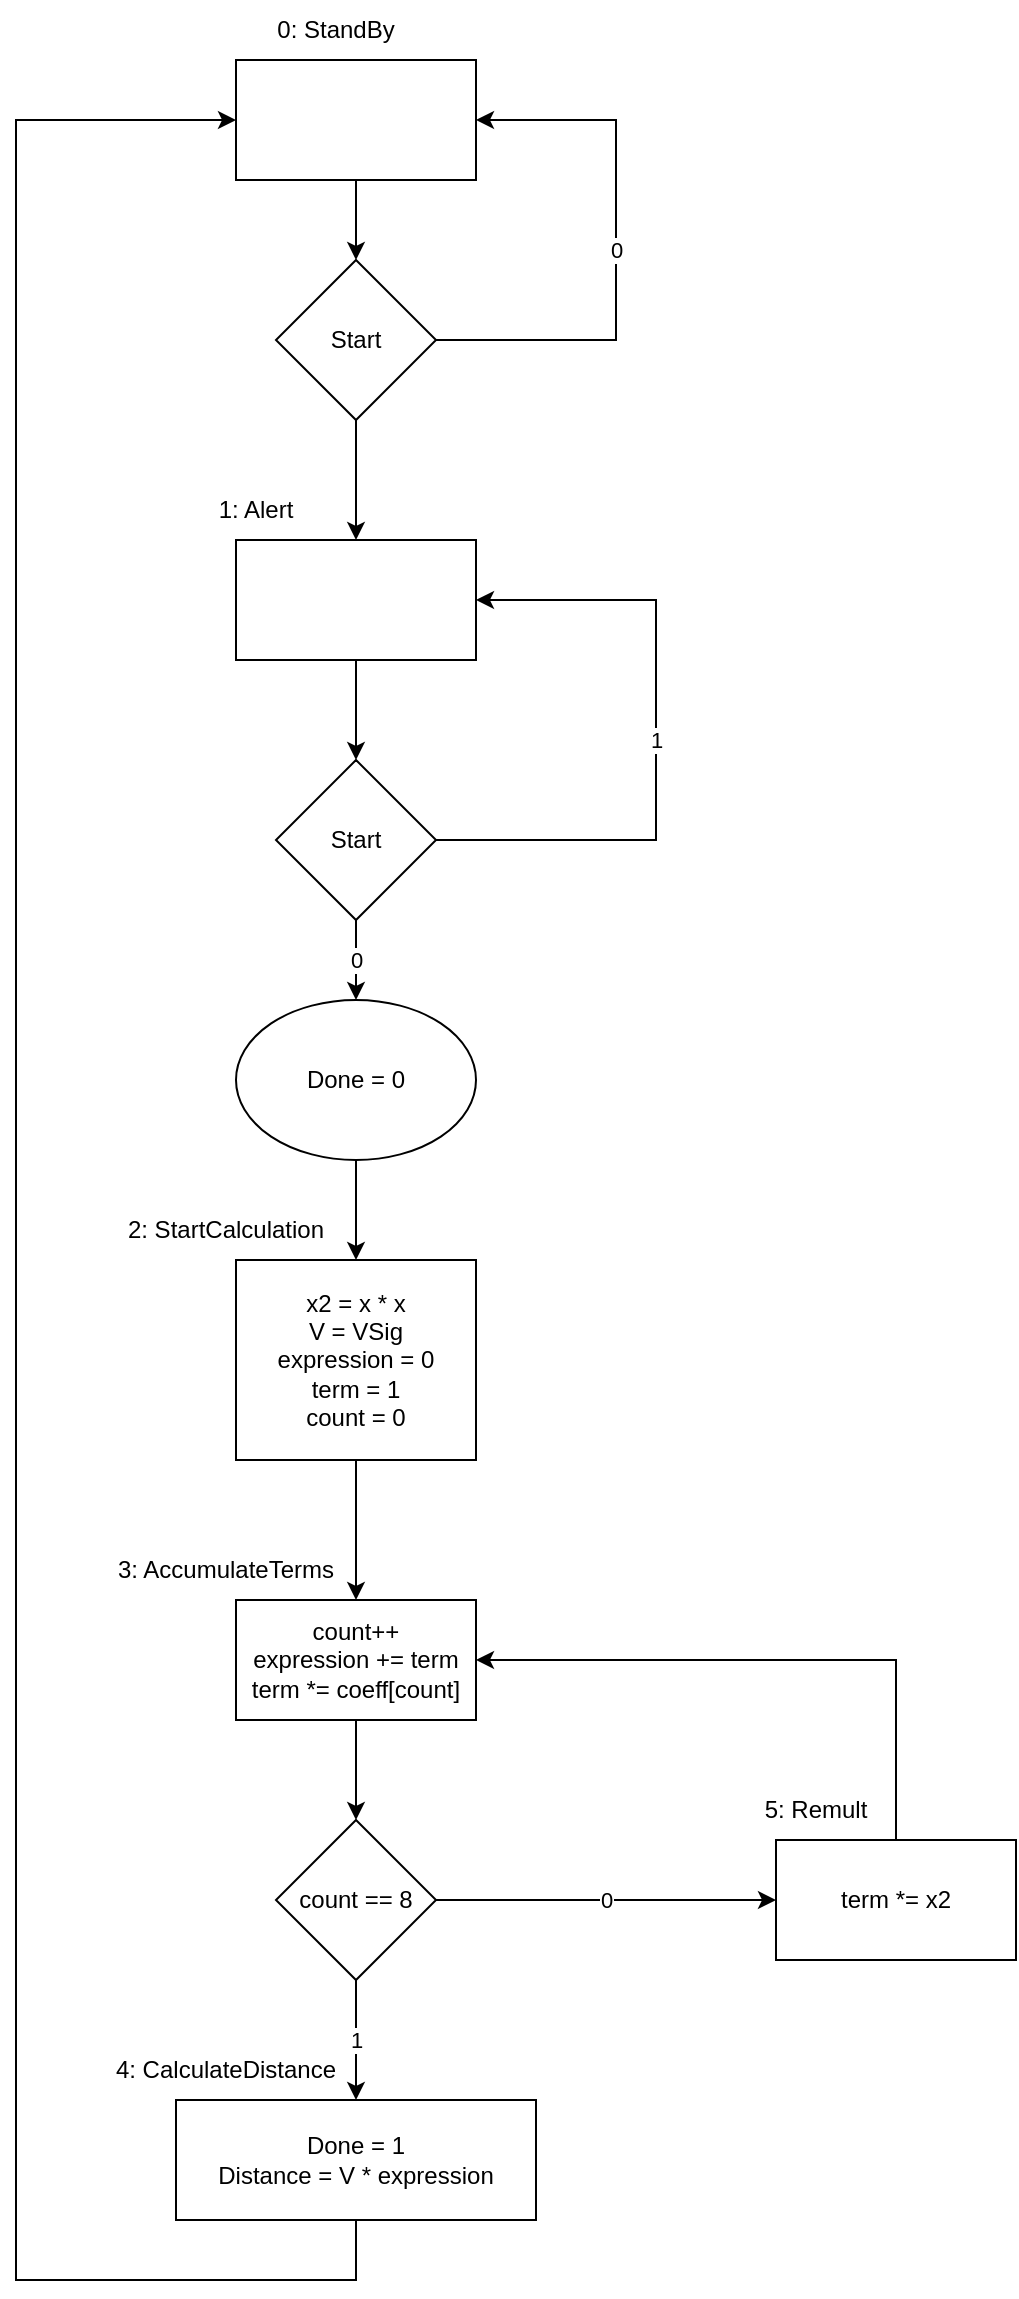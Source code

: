 <mxfile version="21.5.0" type="device">
  <diagram name="Page-1" id="zw51NfqibXRPmZcE5drl">
    <mxGraphModel dx="1050" dy="587" grid="1" gridSize="10" guides="1" tooltips="1" connect="1" arrows="1" fold="1" page="1" pageScale="1" pageWidth="11000" pageHeight="3000" math="0" shadow="0">
      <root>
        <mxCell id="0" />
        <mxCell id="1" parent="0" />
        <mxCell id="bb0tBTg2vlkdKOT8BqqY-5" style="edgeStyle=orthogonalEdgeStyle;rounded=0;orthogonalLoop=1;jettySize=auto;html=1;exitX=0.5;exitY=1;exitDx=0;exitDy=0;entryX=0.5;entryY=0;entryDx=0;entryDy=0;" edge="1" parent="1" source="bb0tBTg2vlkdKOT8BqqY-1" target="bb0tBTg2vlkdKOT8BqqY-4">
          <mxGeometry relative="1" as="geometry" />
        </mxCell>
        <mxCell id="bb0tBTg2vlkdKOT8BqqY-1" value="" style="rounded=0;whiteSpace=wrap;html=1;" vertex="1" parent="1">
          <mxGeometry x="430" y="200" width="120" height="60" as="geometry" />
        </mxCell>
        <mxCell id="bb0tBTg2vlkdKOT8BqqY-6" value="0" style="edgeStyle=orthogonalEdgeStyle;rounded=0;orthogonalLoop=1;jettySize=auto;html=1;exitX=1;exitY=0.5;exitDx=0;exitDy=0;entryX=1;entryY=0.5;entryDx=0;entryDy=0;" edge="1" parent="1" source="bb0tBTg2vlkdKOT8BqqY-4" target="bb0tBTg2vlkdKOT8BqqY-1">
          <mxGeometry relative="1" as="geometry">
            <Array as="points">
              <mxPoint x="620" y="340" />
              <mxPoint x="620" y="230" />
            </Array>
          </mxGeometry>
        </mxCell>
        <mxCell id="bb0tBTg2vlkdKOT8BqqY-8" style="edgeStyle=orthogonalEdgeStyle;rounded=0;orthogonalLoop=1;jettySize=auto;html=1;exitX=0.5;exitY=1;exitDx=0;exitDy=0;entryX=0.5;entryY=0;entryDx=0;entryDy=0;" edge="1" parent="1" source="bb0tBTg2vlkdKOT8BqqY-4" target="bb0tBTg2vlkdKOT8BqqY-7">
          <mxGeometry relative="1" as="geometry" />
        </mxCell>
        <mxCell id="bb0tBTg2vlkdKOT8BqqY-4" value="Start" style="rhombus;whiteSpace=wrap;html=1;" vertex="1" parent="1">
          <mxGeometry x="450" y="300" width="80" height="80" as="geometry" />
        </mxCell>
        <mxCell id="bb0tBTg2vlkdKOT8BqqY-13" style="edgeStyle=orthogonalEdgeStyle;rounded=0;orthogonalLoop=1;jettySize=auto;html=1;exitX=0.5;exitY=1;exitDx=0;exitDy=0;entryX=0.5;entryY=0;entryDx=0;entryDy=0;" edge="1" parent="1" source="bb0tBTg2vlkdKOT8BqqY-7" target="bb0tBTg2vlkdKOT8BqqY-12">
          <mxGeometry relative="1" as="geometry" />
        </mxCell>
        <mxCell id="bb0tBTg2vlkdKOT8BqqY-7" value="" style="rounded=0;whiteSpace=wrap;html=1;" vertex="1" parent="1">
          <mxGeometry x="430" y="440" width="120" height="60" as="geometry" />
        </mxCell>
        <mxCell id="bb0tBTg2vlkdKOT8BqqY-9" value="0: StandBy" style="text;html=1;strokeColor=none;fillColor=none;align=center;verticalAlign=middle;whiteSpace=wrap;rounded=0;" vertex="1" parent="1">
          <mxGeometry x="430" y="170" width="100" height="30" as="geometry" />
        </mxCell>
        <mxCell id="bb0tBTg2vlkdKOT8BqqY-10" value="1: Alert" style="text;html=1;strokeColor=none;fillColor=none;align=center;verticalAlign=middle;whiteSpace=wrap;rounded=0;" vertex="1" parent="1">
          <mxGeometry x="390" y="410" width="100" height="30" as="geometry" />
        </mxCell>
        <mxCell id="bb0tBTg2vlkdKOT8BqqY-14" value="1" style="edgeStyle=orthogonalEdgeStyle;rounded=0;orthogonalLoop=1;jettySize=auto;html=1;exitX=1;exitY=0.5;exitDx=0;exitDy=0;entryX=1;entryY=0.5;entryDx=0;entryDy=0;" edge="1" parent="1" source="bb0tBTg2vlkdKOT8BqqY-12" target="bb0tBTg2vlkdKOT8BqqY-7">
          <mxGeometry relative="1" as="geometry">
            <Array as="points">
              <mxPoint x="640" y="590" />
              <mxPoint x="640" y="470" />
            </Array>
          </mxGeometry>
        </mxCell>
        <mxCell id="bb0tBTg2vlkdKOT8BqqY-20" value="0" style="edgeStyle=orthogonalEdgeStyle;rounded=0;orthogonalLoop=1;jettySize=auto;html=1;exitX=0.5;exitY=1;exitDx=0;exitDy=0;entryX=0.5;entryY=0;entryDx=0;entryDy=0;" edge="1" parent="1" source="bb0tBTg2vlkdKOT8BqqY-12" target="bb0tBTg2vlkdKOT8BqqY-19">
          <mxGeometry relative="1" as="geometry" />
        </mxCell>
        <mxCell id="bb0tBTg2vlkdKOT8BqqY-12" value="Start" style="rhombus;whiteSpace=wrap;html=1;" vertex="1" parent="1">
          <mxGeometry x="450" y="550" width="80" height="80" as="geometry" />
        </mxCell>
        <mxCell id="bb0tBTg2vlkdKOT8BqqY-25" style="edgeStyle=orthogonalEdgeStyle;rounded=0;orthogonalLoop=1;jettySize=auto;html=1;exitX=0.5;exitY=1;exitDx=0;exitDy=0;entryX=0.5;entryY=0;entryDx=0;entryDy=0;" edge="1" parent="1" source="bb0tBTg2vlkdKOT8BqqY-15" target="bb0tBTg2vlkdKOT8BqqY-24">
          <mxGeometry relative="1" as="geometry" />
        </mxCell>
        <mxCell id="bb0tBTg2vlkdKOT8BqqY-15" value="x2 = x * x&lt;br&gt;V = VSig&lt;br&gt;expression = 0&lt;br&gt;term = 1&lt;br&gt;count = 0" style="rounded=0;whiteSpace=wrap;html=1;" vertex="1" parent="1">
          <mxGeometry x="430" y="800" width="120" height="100" as="geometry" />
        </mxCell>
        <mxCell id="bb0tBTg2vlkdKOT8BqqY-17" value="2: StartCalculation" style="text;html=1;strokeColor=none;fillColor=none;align=center;verticalAlign=middle;whiteSpace=wrap;rounded=0;" vertex="1" parent="1">
          <mxGeometry x="360" y="770" width="130" height="30" as="geometry" />
        </mxCell>
        <mxCell id="bb0tBTg2vlkdKOT8BqqY-22" style="edgeStyle=orthogonalEdgeStyle;rounded=0;orthogonalLoop=1;jettySize=auto;html=1;exitX=0.5;exitY=1;exitDx=0;exitDy=0;" edge="1" parent="1" source="bb0tBTg2vlkdKOT8BqqY-19" target="bb0tBTg2vlkdKOT8BqqY-15">
          <mxGeometry relative="1" as="geometry" />
        </mxCell>
        <mxCell id="bb0tBTg2vlkdKOT8BqqY-19" value="Done = 0" style="ellipse;whiteSpace=wrap;html=1;" vertex="1" parent="1">
          <mxGeometry x="430" y="670" width="120" height="80" as="geometry" />
        </mxCell>
        <mxCell id="bb0tBTg2vlkdKOT8BqqY-30" style="edgeStyle=orthogonalEdgeStyle;rounded=0;orthogonalLoop=1;jettySize=auto;html=1;exitX=0.5;exitY=1;exitDx=0;exitDy=0;entryX=0.5;entryY=0;entryDx=0;entryDy=0;" edge="1" parent="1" source="bb0tBTg2vlkdKOT8BqqY-24" target="bb0tBTg2vlkdKOT8BqqY-29">
          <mxGeometry relative="1" as="geometry" />
        </mxCell>
        <mxCell id="bb0tBTg2vlkdKOT8BqqY-24" value="count++&lt;br&gt;expression += term&lt;br&gt;term *= coeff[count]" style="rounded=0;whiteSpace=wrap;html=1;" vertex="1" parent="1">
          <mxGeometry x="430" y="970" width="120" height="60" as="geometry" />
        </mxCell>
        <mxCell id="bb0tBTg2vlkdKOT8BqqY-26" value="3: AccumulateTerms" style="text;html=1;strokeColor=none;fillColor=none;align=center;verticalAlign=middle;whiteSpace=wrap;rounded=0;" vertex="1" parent="1">
          <mxGeometry x="360" y="940" width="130" height="30" as="geometry" />
        </mxCell>
        <mxCell id="bb0tBTg2vlkdKOT8BqqY-33" value="0" style="edgeStyle=orthogonalEdgeStyle;rounded=0;orthogonalLoop=1;jettySize=auto;html=1;exitX=1;exitY=0.5;exitDx=0;exitDy=0;entryX=0;entryY=0.5;entryDx=0;entryDy=0;" edge="1" parent="1" source="bb0tBTg2vlkdKOT8BqqY-29" target="bb0tBTg2vlkdKOT8BqqY-32">
          <mxGeometry relative="1" as="geometry" />
        </mxCell>
        <mxCell id="bb0tBTg2vlkdKOT8BqqY-37" value="1" style="edgeStyle=orthogonalEdgeStyle;rounded=0;orthogonalLoop=1;jettySize=auto;html=1;exitX=0.5;exitY=1;exitDx=0;exitDy=0;entryX=0.5;entryY=0;entryDx=0;entryDy=0;" edge="1" parent="1" source="bb0tBTg2vlkdKOT8BqqY-29" target="bb0tBTg2vlkdKOT8BqqY-36">
          <mxGeometry relative="1" as="geometry" />
        </mxCell>
        <mxCell id="bb0tBTg2vlkdKOT8BqqY-29" value="count == 8" style="rhombus;whiteSpace=wrap;html=1;" vertex="1" parent="1">
          <mxGeometry x="450" y="1080" width="80" height="80" as="geometry" />
        </mxCell>
        <mxCell id="bb0tBTg2vlkdKOT8BqqY-35" style="edgeStyle=orthogonalEdgeStyle;rounded=0;orthogonalLoop=1;jettySize=auto;html=1;exitX=0.5;exitY=0;exitDx=0;exitDy=0;entryX=1;entryY=0.5;entryDx=0;entryDy=0;" edge="1" parent="1" source="bb0tBTg2vlkdKOT8BqqY-32" target="bb0tBTg2vlkdKOT8BqqY-24">
          <mxGeometry relative="1" as="geometry" />
        </mxCell>
        <mxCell id="bb0tBTg2vlkdKOT8BqqY-32" value="term *= x2" style="rounded=0;whiteSpace=wrap;html=1;" vertex="1" parent="1">
          <mxGeometry x="700" y="1090" width="120" height="60" as="geometry" />
        </mxCell>
        <mxCell id="bb0tBTg2vlkdKOT8BqqY-34" value="5: Remult" style="text;html=1;strokeColor=none;fillColor=none;align=center;verticalAlign=middle;whiteSpace=wrap;rounded=0;" vertex="1" parent="1">
          <mxGeometry x="680" y="1060" width="80" height="30" as="geometry" />
        </mxCell>
        <mxCell id="bb0tBTg2vlkdKOT8BqqY-38" style="edgeStyle=orthogonalEdgeStyle;rounded=0;orthogonalLoop=1;jettySize=auto;html=1;exitX=0.5;exitY=1;exitDx=0;exitDy=0;entryX=0;entryY=0.5;entryDx=0;entryDy=0;" edge="1" parent="1" source="bb0tBTg2vlkdKOT8BqqY-36" target="bb0tBTg2vlkdKOT8BqqY-1">
          <mxGeometry relative="1" as="geometry">
            <Array as="points">
              <mxPoint x="490" y="1310" />
              <mxPoint x="320" y="1310" />
              <mxPoint x="320" y="230" />
            </Array>
          </mxGeometry>
        </mxCell>
        <mxCell id="bb0tBTg2vlkdKOT8BqqY-36" value="Done = 1&lt;br&gt;Distance = V * expression" style="rounded=0;whiteSpace=wrap;html=1;" vertex="1" parent="1">
          <mxGeometry x="400" y="1220" width="180" height="60" as="geometry" />
        </mxCell>
        <mxCell id="bb0tBTg2vlkdKOT8BqqY-39" value="4: CalculateDistance" style="text;html=1;strokeColor=none;fillColor=none;align=center;verticalAlign=middle;whiteSpace=wrap;rounded=0;" vertex="1" parent="1">
          <mxGeometry x="360" y="1190" width="130" height="30" as="geometry" />
        </mxCell>
      </root>
    </mxGraphModel>
  </diagram>
</mxfile>
